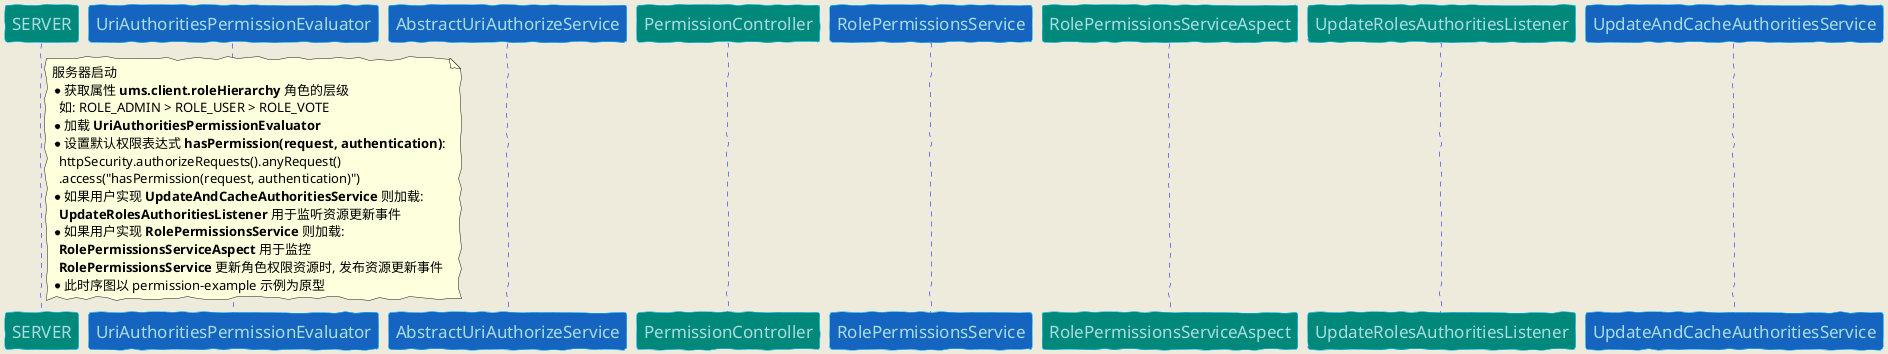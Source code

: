 @startuml

skinparam backgroundColor #EEEBDC
skinparam handwritten true
skinparam sequence {
ArrowColor DeepSkyBlue
ActorBorderColor DeepSkyBlue
LifeLineBorderColor blue
LifeLineBackgroundColor #A9DCDF
ParticipantBorderColor DeepSkyBlue
ParticipantBackgroundColor #00897b
ParticipantFontName Impact
ParticipantFontSize 17
ParticipantFontColor #A9DCDF
ActorBackgroundColor aqua
ActorFontColor DeepSkyBlue
ActorFontSize 17
ActorFontName Aapex
}

participant "SERVER"
note right SERVER: 服务器启动\n\
* 获取属性 **ums.client.roleHierarchy** 角色的层级\n\
  如: ROLE_ADMIN > ROLE_USER > ROLE_VOTE\n\
* 加载 **UriAuthoritiesPermissionEvaluator**\n\
* 设置默认权限表达式 **hasPermission(request, authentication)**:\n\
  httpSecurity.authorizeRequests().anyRequest()\n\
  .access("hasPermission(request, authentication)")\n\
* 如果用户实现 **UpdateAndCacheAuthoritiesService** 则加载:\n\
  **UpdateRolesAuthoritiesListener** 用于监听资源更新事件\n\
* 如果用户实现 **RolePermissionsService** 则加载:\n\
  **RolePermissionsServiceAspect** 用于监控\n\
  **RolePermissionsService** 更新角色权限资源时, 发布资源更新事件\n\
* 此时序图以 permission-example 示例为原型


participant "UriAuthoritiesPermissionEvaluator" #1565c0
participant "AbstractUriAuthorizeService" #1565c0
participant "PermissionController"
participant "RolePermissionsService" #1565c0
participant "RolePermissionsServiceAspect"
participant "UpdateRolesAuthoritiesListener"
participant "UpdateAndCacheAuthoritiesService" #1565c0


@enduml